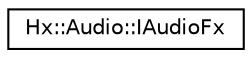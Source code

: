 digraph "Graphical Class Hierarchy"
{
  edge [fontname="Helvetica",fontsize="10",labelfontname="Helvetica",labelfontsize="10"];
  node [fontname="Helvetica",fontsize="10",shape=record];
  rankdir="LR";
  Node0 [label="Hx::Audio::IAudioFx",height=0.2,width=0.4,color="black", fillcolor="white", style="filled",URL="$structHx_1_1Audio_1_1IAudioFx.html"];
}
